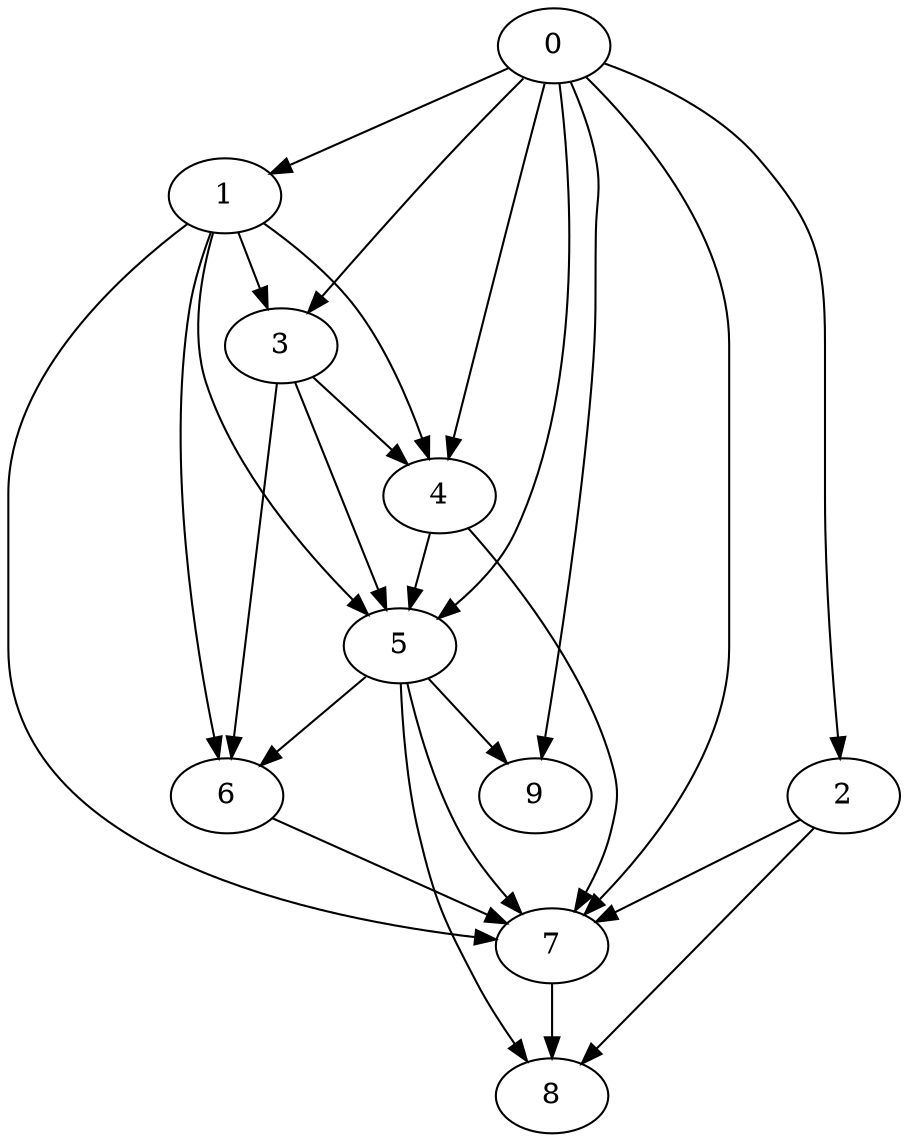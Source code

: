 digraph "Random_Nodes_10_Density_2.50_CCR_1.00_WeightType_Random_Homogeneous-2" {
0 [Weight=15];
1 [Weight=22];
3 [Weight=9];
4 [Weight=11];
5 [Weight=6];
6 [Weight=22];
2 [Weight=17];
7 [Weight=19];
8 [Weight=13];
9 [Weight=13];
0 -> 1 [Weight=3];
5 -> 6 [Weight=4];
0 -> 9 [Weight=6];
3 -> 5 [Weight=2];
0 -> 2 [Weight=4];
7 -> 8 [Weight=2];
4 -> 5 [Weight=7];
4 -> 7 [Weight=5];
5 -> 7 [Weight=5];
1 -> 5 [Weight=10];
6 -> 7 [Weight=6];
0 -> 4 [Weight=3];
2 -> 7 [Weight=5];
0 -> 5 [Weight=10];
1 -> 6 [Weight=3];
5 -> 8 [Weight=7];
3 -> 6 [Weight=10];
1 -> 4 [Weight=10];
1 -> 3 [Weight=3];
1 -> 7 [Weight=2];
2 -> 8 [Weight=6];
3 -> 4 [Weight=10];
5 -> 9 [Weight=9];
0 -> 3 [Weight=5];
0 -> 7 [Weight=10];
}
